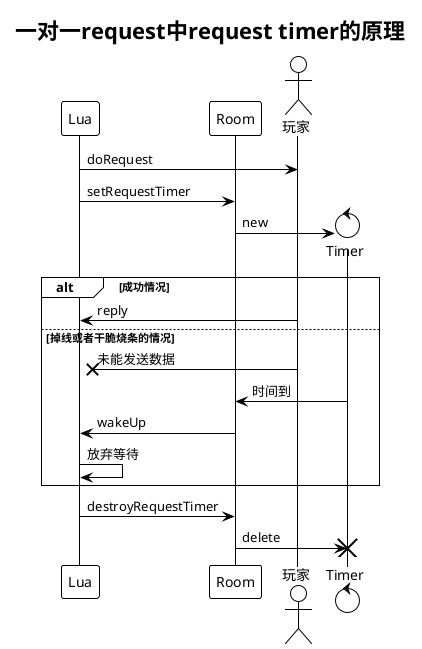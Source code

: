 @startuml
!theme plain
title 一对一request中request timer的原理
participant Lua
participant Room
actor "玩家" as P

Lua -> P : doRequest
Lua -> Room : setRequestTimer
create control Timer
Room -> Timer ** : new

alt 成功情况
  P -> Lua : reply
else 掉线或者干脆烧条的情况
  P ->x Lua : 未能发送数据
  Timer -> Room : 时间到
  Room -> Lua : wakeUp
  Lua -> Lua : 放弃等待
end

Lua -> Room : destroyRequestTimer
Room -> Timer !! : delete

@enduml
